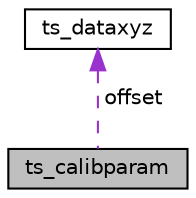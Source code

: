 digraph "ts_calibparam"
{
  edge [fontname="Helvetica",fontsize="10",labelfontname="Helvetica",labelfontsize="10"];
  node [fontname="Helvetica",fontsize="10",shape=record];
  Node1 [label="ts_calibparam",height=0.2,width=0.4,color="black", fillcolor="grey75", style="filled", fontcolor="black"];
  Node2 -> Node1 [dir="back",color="darkorchid3",fontsize="10",style="dashed",label=" offset" ,fontname="Helvetica"];
  Node2 [label="ts_dataxyz",height=0.2,width=0.4,color="black", fillcolor="white", style="filled",URL="$structts__dataxyz.html",tooltip="3-axis data as S16 "];
}
